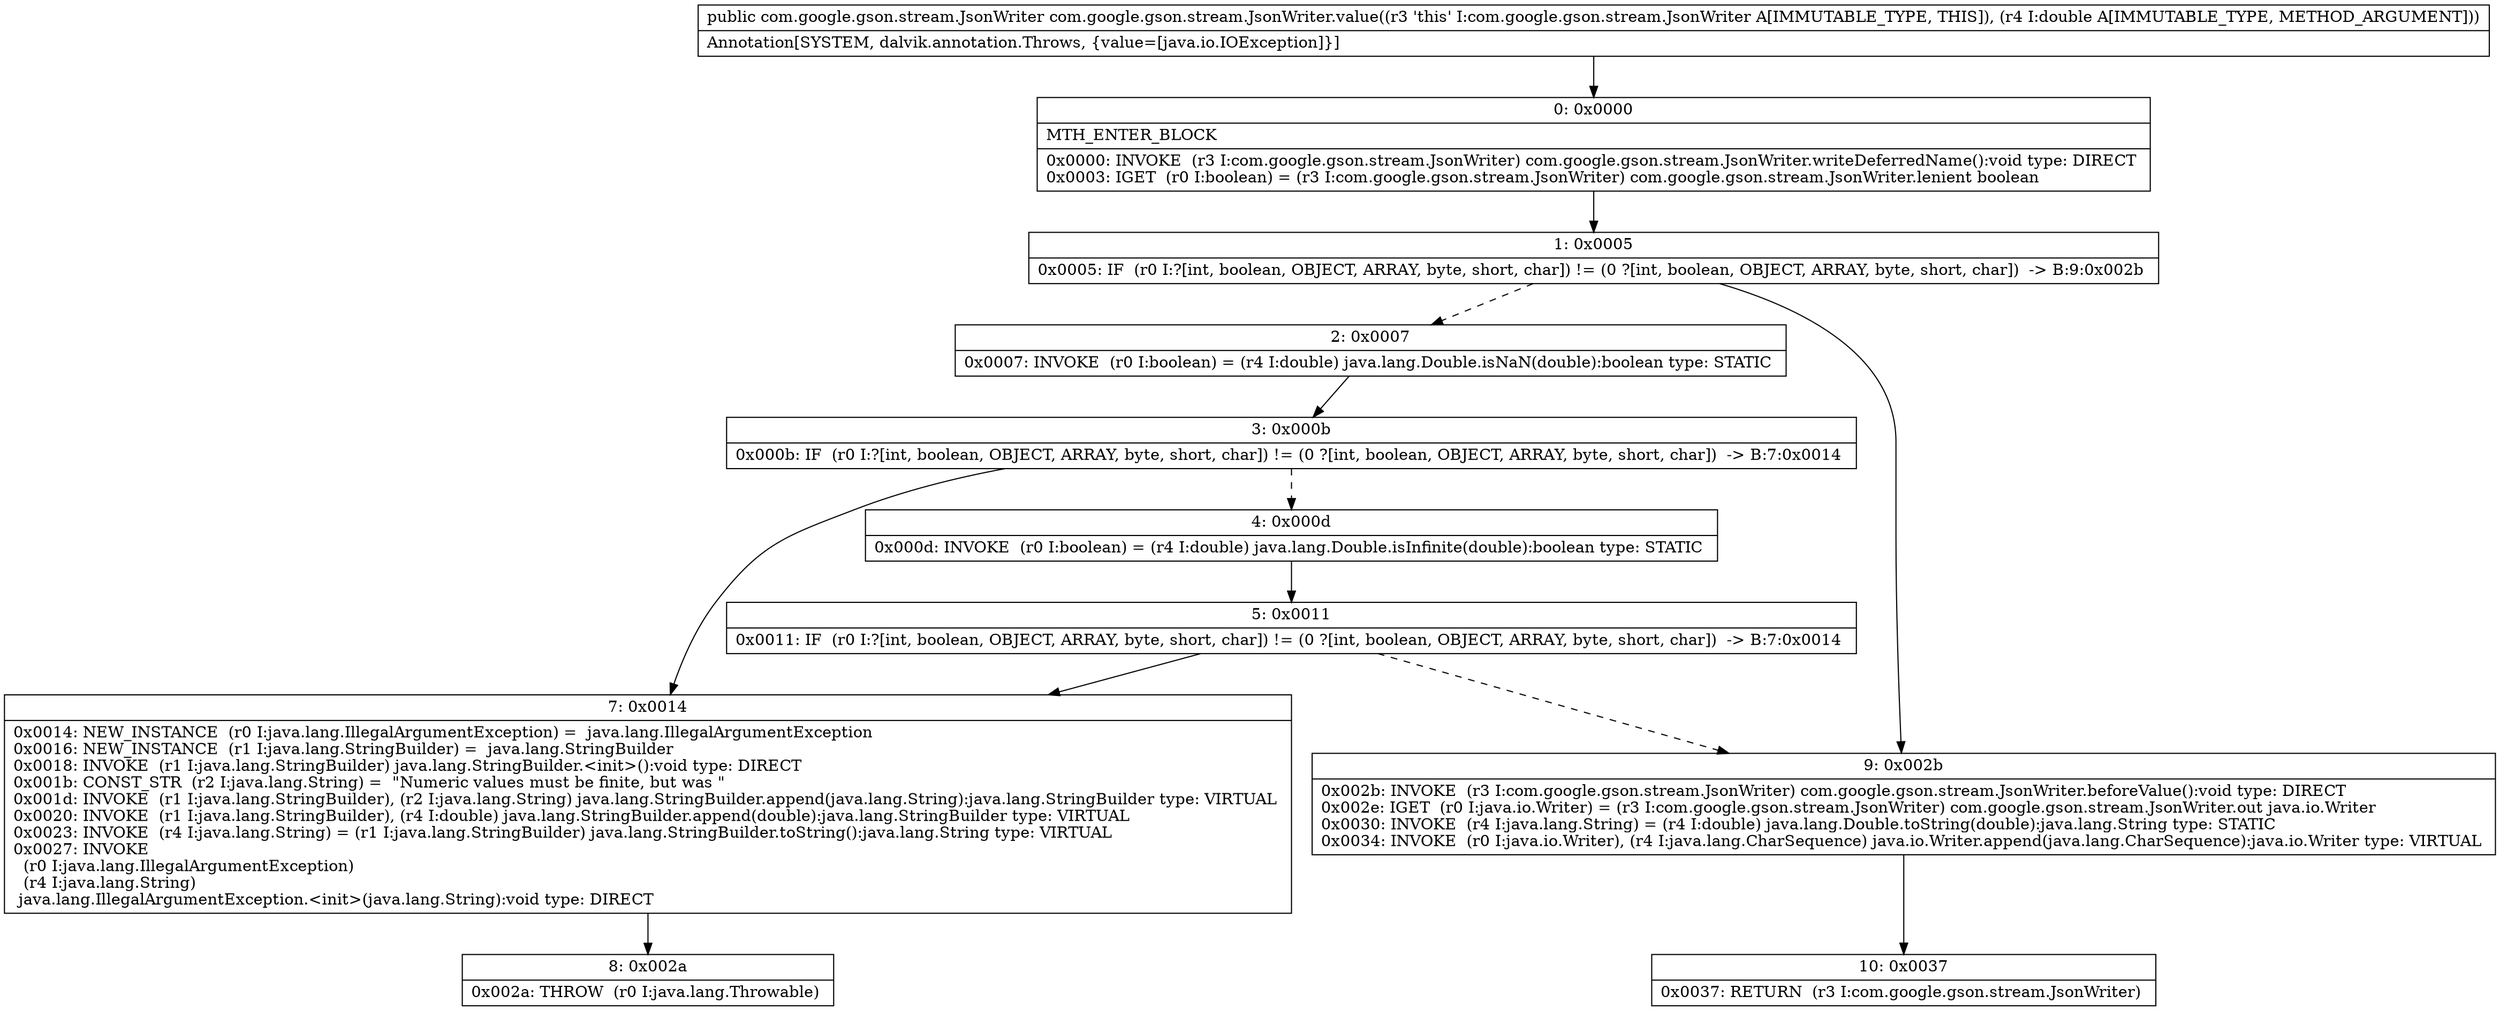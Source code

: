 digraph "CFG forcom.google.gson.stream.JsonWriter.value(D)Lcom\/google\/gson\/stream\/JsonWriter;" {
Node_0 [shape=record,label="{0\:\ 0x0000|MTH_ENTER_BLOCK\l|0x0000: INVOKE  (r3 I:com.google.gson.stream.JsonWriter) com.google.gson.stream.JsonWriter.writeDeferredName():void type: DIRECT \l0x0003: IGET  (r0 I:boolean) = (r3 I:com.google.gson.stream.JsonWriter) com.google.gson.stream.JsonWriter.lenient boolean \l}"];
Node_1 [shape=record,label="{1\:\ 0x0005|0x0005: IF  (r0 I:?[int, boolean, OBJECT, ARRAY, byte, short, char]) != (0 ?[int, boolean, OBJECT, ARRAY, byte, short, char])  \-\> B:9:0x002b \l}"];
Node_2 [shape=record,label="{2\:\ 0x0007|0x0007: INVOKE  (r0 I:boolean) = (r4 I:double) java.lang.Double.isNaN(double):boolean type: STATIC \l}"];
Node_3 [shape=record,label="{3\:\ 0x000b|0x000b: IF  (r0 I:?[int, boolean, OBJECT, ARRAY, byte, short, char]) != (0 ?[int, boolean, OBJECT, ARRAY, byte, short, char])  \-\> B:7:0x0014 \l}"];
Node_4 [shape=record,label="{4\:\ 0x000d|0x000d: INVOKE  (r0 I:boolean) = (r4 I:double) java.lang.Double.isInfinite(double):boolean type: STATIC \l}"];
Node_5 [shape=record,label="{5\:\ 0x0011|0x0011: IF  (r0 I:?[int, boolean, OBJECT, ARRAY, byte, short, char]) != (0 ?[int, boolean, OBJECT, ARRAY, byte, short, char])  \-\> B:7:0x0014 \l}"];
Node_7 [shape=record,label="{7\:\ 0x0014|0x0014: NEW_INSTANCE  (r0 I:java.lang.IllegalArgumentException) =  java.lang.IllegalArgumentException \l0x0016: NEW_INSTANCE  (r1 I:java.lang.StringBuilder) =  java.lang.StringBuilder \l0x0018: INVOKE  (r1 I:java.lang.StringBuilder) java.lang.StringBuilder.\<init\>():void type: DIRECT \l0x001b: CONST_STR  (r2 I:java.lang.String) =  \"Numeric values must be finite, but was \" \l0x001d: INVOKE  (r1 I:java.lang.StringBuilder), (r2 I:java.lang.String) java.lang.StringBuilder.append(java.lang.String):java.lang.StringBuilder type: VIRTUAL \l0x0020: INVOKE  (r1 I:java.lang.StringBuilder), (r4 I:double) java.lang.StringBuilder.append(double):java.lang.StringBuilder type: VIRTUAL \l0x0023: INVOKE  (r4 I:java.lang.String) = (r1 I:java.lang.StringBuilder) java.lang.StringBuilder.toString():java.lang.String type: VIRTUAL \l0x0027: INVOKE  \l  (r0 I:java.lang.IllegalArgumentException)\l  (r4 I:java.lang.String)\l java.lang.IllegalArgumentException.\<init\>(java.lang.String):void type: DIRECT \l}"];
Node_8 [shape=record,label="{8\:\ 0x002a|0x002a: THROW  (r0 I:java.lang.Throwable) \l}"];
Node_9 [shape=record,label="{9\:\ 0x002b|0x002b: INVOKE  (r3 I:com.google.gson.stream.JsonWriter) com.google.gson.stream.JsonWriter.beforeValue():void type: DIRECT \l0x002e: IGET  (r0 I:java.io.Writer) = (r3 I:com.google.gson.stream.JsonWriter) com.google.gson.stream.JsonWriter.out java.io.Writer \l0x0030: INVOKE  (r4 I:java.lang.String) = (r4 I:double) java.lang.Double.toString(double):java.lang.String type: STATIC \l0x0034: INVOKE  (r0 I:java.io.Writer), (r4 I:java.lang.CharSequence) java.io.Writer.append(java.lang.CharSequence):java.io.Writer type: VIRTUAL \l}"];
Node_10 [shape=record,label="{10\:\ 0x0037|0x0037: RETURN  (r3 I:com.google.gson.stream.JsonWriter) \l}"];
MethodNode[shape=record,label="{public com.google.gson.stream.JsonWriter com.google.gson.stream.JsonWriter.value((r3 'this' I:com.google.gson.stream.JsonWriter A[IMMUTABLE_TYPE, THIS]), (r4 I:double A[IMMUTABLE_TYPE, METHOD_ARGUMENT]))  | Annotation[SYSTEM, dalvik.annotation.Throws, \{value=[java.io.IOException]\}]\l}"];
MethodNode -> Node_0;
Node_0 -> Node_1;
Node_1 -> Node_2[style=dashed];
Node_1 -> Node_9;
Node_2 -> Node_3;
Node_3 -> Node_4[style=dashed];
Node_3 -> Node_7;
Node_4 -> Node_5;
Node_5 -> Node_7;
Node_5 -> Node_9[style=dashed];
Node_7 -> Node_8;
Node_9 -> Node_10;
}

